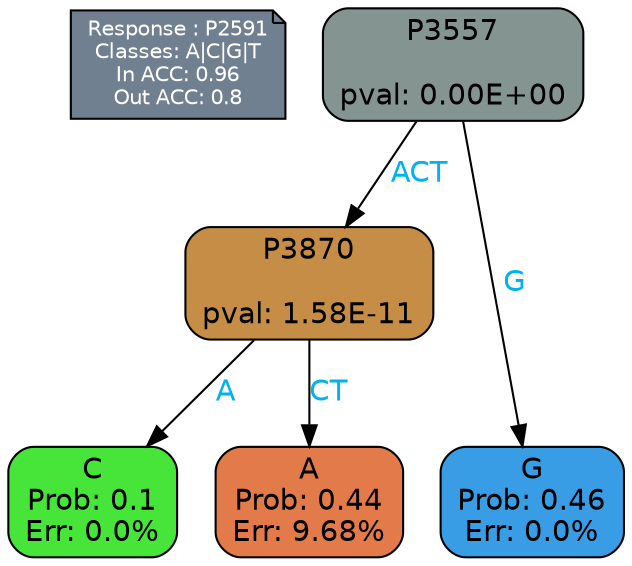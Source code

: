 digraph Tree {
node [shape=box, style="filled, rounded", color="black", fontname=helvetica] ;
graph [ranksep=equally, splines=polylines, bgcolor=transparent, dpi=600] ;
edge [fontname=helvetica] ;
LEGEND [label="Response : P2591
Classes: A|C|G|T
In ACC: 0.96
Out ACC: 0.8
",shape=note,align=left,style=filled,fillcolor="slategray",fontcolor="white",fontsize=10];1 [label="P3557

pval: 0.00E+00", fillcolor="#849490"] ;
2 [label="P3870

pval: 1.58E-11", fillcolor="#c68d46"] ;
3 [label="C
Prob: 0.1
Err: 0.0%", fillcolor="#47e539"] ;
4 [label="A
Prob: 0.44
Err: 9.68%", fillcolor="#e37a49"] ;
5 [label="G
Prob: 0.46
Err: 0.0%", fillcolor="#399de5"] ;
1 -> 2 [label="ACT",fontcolor=deepskyblue2] ;
1 -> 5 [label="G",fontcolor=deepskyblue2] ;
2 -> 3 [label="A",fontcolor=deepskyblue2] ;
2 -> 4 [label="CT",fontcolor=deepskyblue2] ;
{rank = same; 3;4;5;}{rank = same; LEGEND;1;}}